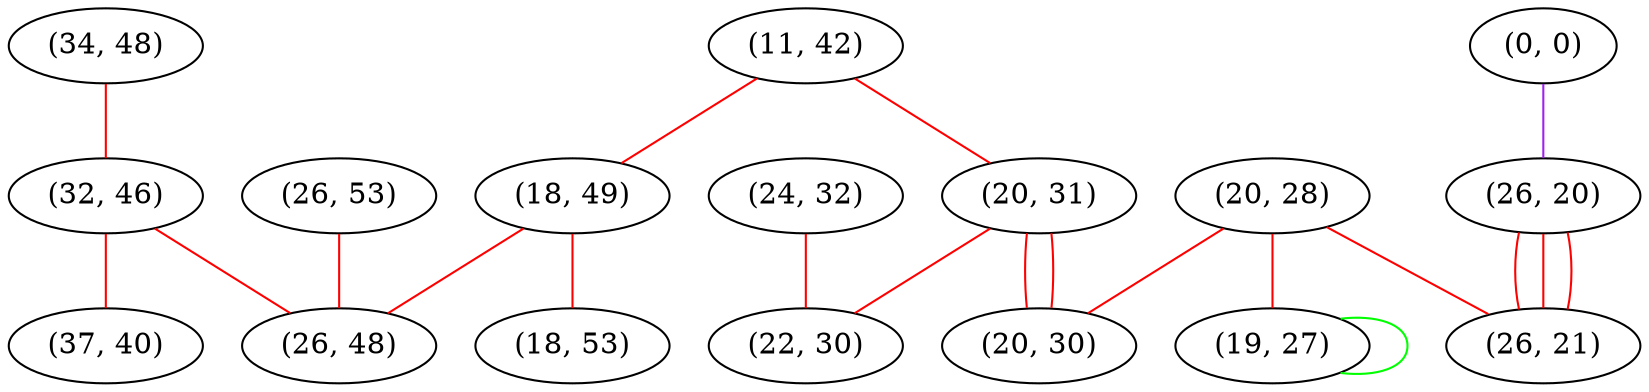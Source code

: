 graph "" {
"(34, 48)";
"(11, 42)";
"(0, 0)";
"(26, 20)";
"(20, 28)";
"(32, 46)";
"(20, 31)";
"(20, 30)";
"(18, 49)";
"(19, 27)";
"(26, 21)";
"(26, 53)";
"(26, 48)";
"(18, 53)";
"(24, 32)";
"(37, 40)";
"(22, 30)";
"(34, 48)" -- "(32, 46)"  [color=red, key=0, weight=1];
"(11, 42)" -- "(20, 31)"  [color=red, key=0, weight=1];
"(11, 42)" -- "(18, 49)"  [color=red, key=0, weight=1];
"(0, 0)" -- "(26, 20)"  [color=purple, key=0, weight=4];
"(26, 20)" -- "(26, 21)"  [color=red, key=0, weight=1];
"(26, 20)" -- "(26, 21)"  [color=red, key=1, weight=1];
"(26, 20)" -- "(26, 21)"  [color=red, key=2, weight=1];
"(20, 28)" -- "(26, 21)"  [color=red, key=0, weight=1];
"(20, 28)" -- "(20, 30)"  [color=red, key=0, weight=1];
"(20, 28)" -- "(19, 27)"  [color=red, key=0, weight=1];
"(32, 46)" -- "(26, 48)"  [color=red, key=0, weight=1];
"(32, 46)" -- "(37, 40)"  [color=red, key=0, weight=1];
"(20, 31)" -- "(20, 30)"  [color=red, key=0, weight=1];
"(20, 31)" -- "(20, 30)"  [color=red, key=1, weight=1];
"(20, 31)" -- "(22, 30)"  [color=red, key=0, weight=1];
"(18, 49)" -- "(26, 48)"  [color=red, key=0, weight=1];
"(18, 49)" -- "(18, 53)"  [color=red, key=0, weight=1];
"(19, 27)" -- "(19, 27)"  [color=green, key=0, weight=2];
"(26, 53)" -- "(26, 48)"  [color=red, key=0, weight=1];
"(24, 32)" -- "(22, 30)"  [color=red, key=0, weight=1];
}
